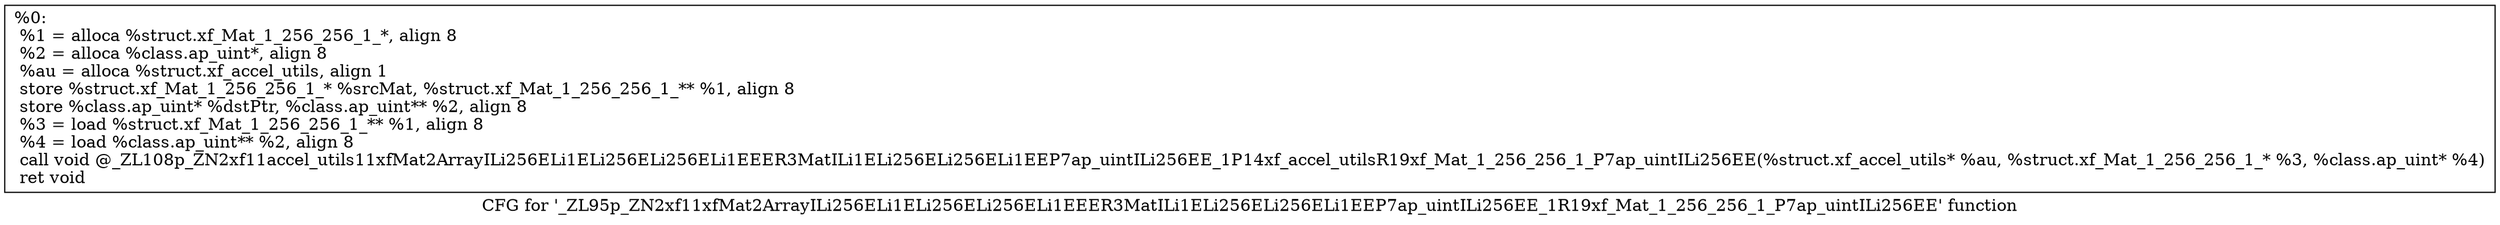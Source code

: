 digraph "CFG for '_ZL95p_ZN2xf11xfMat2ArrayILi256ELi1ELi256ELi256ELi1EEER3MatILi1ELi256ELi256ELi1EEP7ap_uintILi256EE_1R19xf_Mat_1_256_256_1_P7ap_uintILi256EE' function" {
	label="CFG for '_ZL95p_ZN2xf11xfMat2ArrayILi256ELi1ELi256ELi256ELi1EEER3MatILi1ELi256ELi256ELi1EEP7ap_uintILi256EE_1R19xf_Mat_1_256_256_1_P7ap_uintILi256EE' function";

	Node0x333d930 [shape=record,label="{%0:\l  %1 = alloca %struct.xf_Mat_1_256_256_1_*, align 8\l  %2 = alloca %class.ap_uint*, align 8\l  %au = alloca %struct.xf_accel_utils, align 1\l  store %struct.xf_Mat_1_256_256_1_* %srcMat, %struct.xf_Mat_1_256_256_1_** %1, align 8\l  store %class.ap_uint* %dstPtr, %class.ap_uint** %2, align 8\l  %3 = load %struct.xf_Mat_1_256_256_1_** %1, align 8\l  %4 = load %class.ap_uint** %2, align 8\l  call void @_ZL108p_ZN2xf11accel_utils11xfMat2ArrayILi256ELi1ELi256ELi256ELi1EEER3MatILi1ELi256ELi256ELi1EEP7ap_uintILi256EE_1P14xf_accel_utilsR19xf_Mat_1_256_256_1_P7ap_uintILi256EE(%struct.xf_accel_utils* %au, %struct.xf_Mat_1_256_256_1_* %3, %class.ap_uint* %4)\l  ret void\l}"];
}
